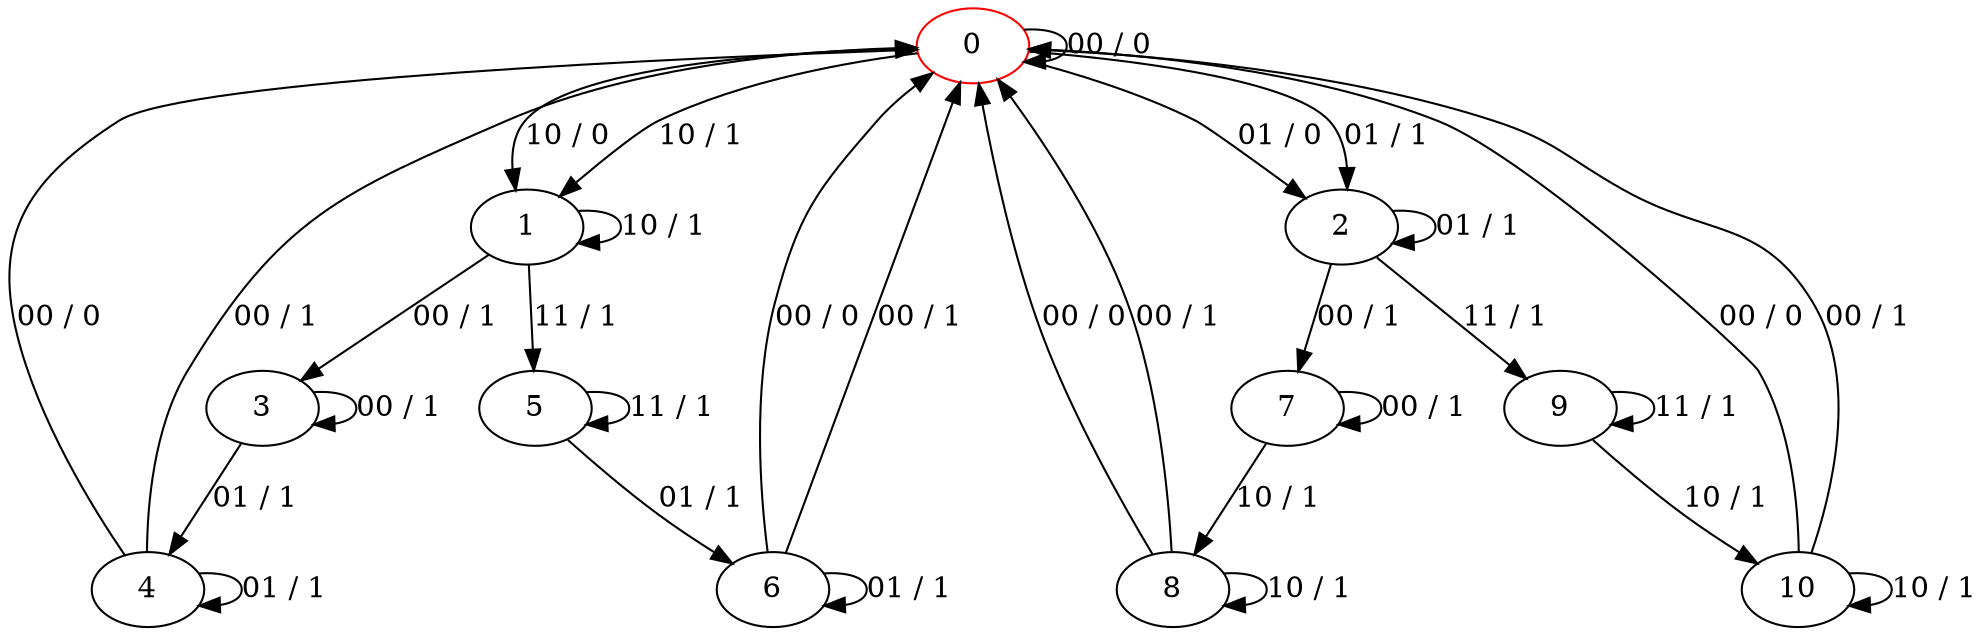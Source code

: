 digraph g {
0 [color="red"]
1
2
3
4
5
6
7
8
9
10
0 -> 0 [label="00 / 0"]
0 -> 1 [label="10 / 0"]
0 -> 1 [label="10 / 1"]
0 -> 2 [label="01 / 0"]
0 -> 2 [label="01 / 1"]
1 -> 1 [label="10 / 1"]
1 -> 3 [label="00 / 1"]
1 -> 5 [label="11 / 1"]
2 -> 2 [label="01 / 1"]
2 -> 7 [label="00 / 1"]
2 -> 9 [label="11 / 1"]
3 -> 3 [label="00 / 1"]
3 -> 4 [label="01 / 1"]
4 -> 4 [label="01 / 1"]
4 -> 0 [label="00 / 0"]
4 -> 0 [label="00 / 1"]
5 -> 5 [label="11 / 1"]
5 -> 6 [label="01 / 1"]
6 -> 6 [label="01 / 1"]
6 -> 0 [label="00 / 0"]
6 -> 0 [label="00 / 1"]
7 -> 7 [label="00 / 1"]
7 -> 8 [label="10 / 1"]
8 -> 8 [label="10 / 1"]
8 -> 0 [label="00 / 0"]
8 -> 0 [label="00 / 1"]
9 -> 9 [label="11 / 1"]
9 -> 10 [label="10 / 1"]
10 -> 10 [label="10 / 1"]
10 -> 0 [label="00 / 0"]
10 -> 0 [label="00 / 1"]
}